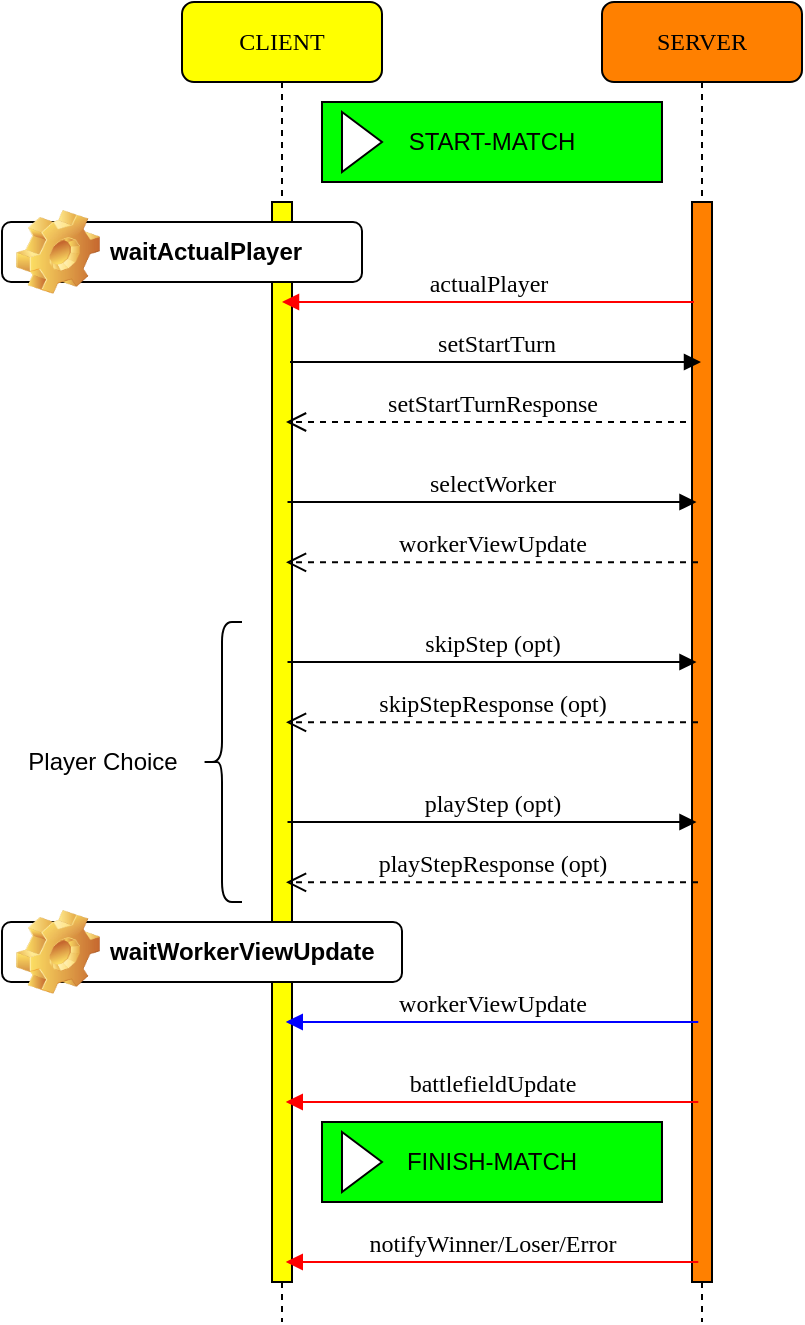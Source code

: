 <mxfile version="13.1.0" type="device"><diagram name="Page-1" id="13e1069c-82ec-6db2-03f1-153e76fe0fe0"><mxGraphModel dx="641" dy="461" grid="1" gridSize="10" guides="1" tooltips="1" connect="1" arrows="1" fold="1" page="1" pageScale="1" pageWidth="1100" pageHeight="850" background="#ffffff" math="0" shadow="0"><root><mxCell id="0"/><mxCell id="1" parent="0"/><mxCell id="7baba1c4bc27f4b0-8" value="CLIENT" style="shape=umlLifeline;perimeter=lifelinePerimeter;whiteSpace=wrap;html=1;container=1;collapsible=0;recursiveResize=0;outlineConnect=0;rounded=1;shadow=0;comic=0;labelBackgroundColor=none;strokeWidth=1;fontFamily=Verdana;fontSize=12;align=center;fillColor=#FFFF00;" parent="1" vertex="1"><mxGeometry x="100" y="10" width="100" height="660" as="geometry"/></mxCell><mxCell id="7baba1c4bc27f4b0-9" value="" style="html=1;points=[];perimeter=orthogonalPerimeter;rounded=0;shadow=0;comic=0;labelBackgroundColor=none;strokeWidth=1;fontFamily=Verdana;fontSize=12;align=center;fillColor=#FFFF00;" parent="7baba1c4bc27f4b0-8" vertex="1"><mxGeometry x="45" y="100" width="10" height="540" as="geometry"/></mxCell><mxCell id="7baba1c4bc27f4b0-21" value="setStartTurnResponse" style="html=1;verticalAlign=bottom;endArrow=open;dashed=1;endSize=8;labelBackgroundColor=none;fontFamily=Verdana;fontSize=12;edgeStyle=elbowEdgeStyle;elbow=vertical;" parent="1" edge="1"><mxGeometry relative="1" as="geometry"><mxPoint x="152" y="220" as="targetPoint"/><Array as="points"><mxPoint x="293" y="220"/><mxPoint x="323" y="220"/></Array><mxPoint x="358" y="220" as="sourcePoint"/></mxGeometry></mxCell><mxCell id="ruKqxwvwe30qvFogUtZN-2" value="SERVER" style="shape=umlLifeline;perimeter=lifelinePerimeter;whiteSpace=wrap;html=1;container=1;collapsible=0;recursiveResize=0;outlineConnect=0;rounded=1;shadow=0;comic=0;labelBackgroundColor=none;strokeWidth=1;fontFamily=Verdana;fontSize=12;align=center;fillColor=#FF8000;" parent="1" vertex="1"><mxGeometry x="310" y="10" width="100" height="660" as="geometry"/></mxCell><mxCell id="ruKqxwvwe30qvFogUtZN-3" value="" style="html=1;points=[];perimeter=orthogonalPerimeter;rounded=0;shadow=0;comic=0;labelBackgroundColor=none;strokeWidth=1;fontFamily=Verdana;fontSize=12;align=center;fillColor=#FF8000;" parent="ruKqxwvwe30qvFogUtZN-2" vertex="1"><mxGeometry x="45" y="100" width="10" height="540" as="geometry"/></mxCell><mxCell id="7baba1c4bc27f4b0-11" value="setStartTurn" style="html=1;verticalAlign=bottom;endArrow=block;labelBackgroundColor=none;fontFamily=Verdana;fontSize=12;edgeStyle=elbowEdgeStyle;elbow=vertical;" parent="1" target="ruKqxwvwe30qvFogUtZN-2" edge="1"><mxGeometry relative="1" as="geometry"><mxPoint x="154" y="190" as="sourcePoint"/><mxPoint x="285" y="110" as="targetPoint"/><Array as="points"><mxPoint x="320" y="190"/><mxPoint x="280" y="200"/><mxPoint x="310" y="190"/><mxPoint x="270" y="130"/></Array></mxGeometry></mxCell><mxCell id="ruKqxwvwe30qvFogUtZN-4" value="actualPlayer" style="html=1;verticalAlign=bottom;endArrow=block;labelBackgroundColor=none;fontFamily=Verdana;fontSize=12;edgeStyle=elbowEdgeStyle;elbow=vertical;strokeColor=#FF0000;" parent="1" target="7baba1c4bc27f4b0-8" edge="1"><mxGeometry relative="1" as="geometry"><mxPoint x="356" y="160" as="sourcePoint"/><mxPoint x="359.5" y="210" as="targetPoint"/><Array as="points"><mxPoint x="356" y="160"/><mxPoint x="190" y="260"/><mxPoint x="270" y="210"/></Array></mxGeometry></mxCell><mxCell id="ruKqxwvwe30qvFogUtZN-6" value="selectWorker" style="html=1;verticalAlign=bottom;endArrow=block;labelBackgroundColor=none;fontFamily=Verdana;fontSize=12;edgeStyle=elbowEdgeStyle;elbow=vertical;" parent="1" edge="1"><mxGeometry relative="1" as="geometry"><mxPoint x="152.75" y="260" as="sourcePoint"/><mxPoint x="357.25" y="260" as="targetPoint"/><Array as="points"><mxPoint x="267.75" y="260"/></Array></mxGeometry></mxCell><mxCell id="ruKqxwvwe30qvFogUtZN-7" value="workerViewUpdate" style="html=1;verticalAlign=bottom;endArrow=open;dashed=1;endSize=8;labelBackgroundColor=none;fontFamily=Verdana;fontSize=12;edgeStyle=elbowEdgeStyle;elbow=vertical;entryX=0.9;entryY=0.136;entryDx=0;entryDy=0;entryPerimeter=0;" parent="1" edge="1"><mxGeometry relative="1" as="geometry"><mxPoint x="152" y="290" as="targetPoint"/><Array as="points"><mxPoint x="293" y="290.16"/><mxPoint x="323" y="290.16"/></Array><mxPoint x="358" y="290.16" as="sourcePoint"/></mxGeometry></mxCell><mxCell id="ruKqxwvwe30qvFogUtZN-12" value="skipStep (opt)" style="html=1;verticalAlign=bottom;endArrow=block;labelBackgroundColor=none;fontFamily=Verdana;fontSize=12;edgeStyle=elbowEdgeStyle;elbow=vertical;" parent="1" edge="1"><mxGeometry relative="1" as="geometry"><mxPoint x="152.75" y="340" as="sourcePoint"/><mxPoint x="357.25" y="340" as="targetPoint"/><Array as="points"><mxPoint x="267.75" y="340"/></Array></mxGeometry></mxCell><mxCell id="ruKqxwvwe30qvFogUtZN-13" value="skipStepResponse (opt)" style="html=1;verticalAlign=bottom;endArrow=open;dashed=1;endSize=8;labelBackgroundColor=none;fontFamily=Verdana;fontSize=12;edgeStyle=elbowEdgeStyle;elbow=vertical;entryX=0.9;entryY=0.136;entryDx=0;entryDy=0;entryPerimeter=0;" parent="1" edge="1"><mxGeometry relative="1" as="geometry"><mxPoint x="152" y="370" as="targetPoint"/><Array as="points"><mxPoint x="293" y="370.16"/><mxPoint x="323" y="370.16"/></Array><mxPoint x="358" y="370.16" as="sourcePoint"/></mxGeometry></mxCell><mxCell id="ruKqxwvwe30qvFogUtZN-17" value="playStep (opt)" style="html=1;verticalAlign=bottom;endArrow=block;labelBackgroundColor=none;fontFamily=Verdana;fontSize=12;edgeStyle=elbowEdgeStyle;elbow=vertical;" parent="1" edge="1"><mxGeometry relative="1" as="geometry"><mxPoint x="152.75" y="420" as="sourcePoint"/><mxPoint x="357.25" y="420" as="targetPoint"/><Array as="points"><mxPoint x="267.75" y="420"/></Array></mxGeometry></mxCell><mxCell id="ruKqxwvwe30qvFogUtZN-18" value="playStepResponse (opt)" style="html=1;verticalAlign=bottom;endArrow=open;dashed=1;endSize=8;labelBackgroundColor=none;fontFamily=Verdana;fontSize=12;edgeStyle=elbowEdgeStyle;elbow=vertical;entryX=0.9;entryY=0.136;entryDx=0;entryDy=0;entryPerimeter=0;" parent="1" edge="1"><mxGeometry relative="1" as="geometry"><mxPoint x="152" y="450" as="targetPoint"/><Array as="points"><mxPoint x="293" y="450.16"/><mxPoint x="323" y="450.16"/></Array><mxPoint x="358" y="450.16" as="sourcePoint"/></mxGeometry></mxCell><mxCell id="ruKqxwvwe30qvFogUtZN-20" value="battlefieldUpdate" style="html=1;verticalAlign=bottom;endArrow=block;labelBackgroundColor=none;fontFamily=Verdana;fontSize=12;edgeStyle=elbowEdgeStyle;elbow=vertical;strokeColor=#FF0000;" parent="1" edge="1"><mxGeometry relative="1" as="geometry"><mxPoint x="358.13" y="560.06" as="sourcePoint"/><mxPoint x="151.88" y="560" as="targetPoint"/><Array as="points"><mxPoint x="272.38" y="560"/></Array></mxGeometry></mxCell><mxCell id="ruKqxwvwe30qvFogUtZN-21" value="waitActualPlayer" style="label;whiteSpace=wrap;html=1;image=img/clipart/Gear_128x128.png" parent="1" vertex="1"><mxGeometry x="10" y="120" width="180" height="30" as="geometry"/></mxCell><mxCell id="ruKqxwvwe30qvFogUtZN-24" value="START-MATCH" style="html=1;whiteSpace=wrap;container=1;recursiveResize=0;collapsible=0;fillColor=#00FF00;" parent="1" vertex="1"><mxGeometry x="170" y="60" width="170" height="40" as="geometry"/></mxCell><mxCell id="ruKqxwvwe30qvFogUtZN-25" value="" style="triangle;html=1;whiteSpace=wrap;" parent="ruKqxwvwe30qvFogUtZN-24" vertex="1"><mxGeometry x="10" y="5" width="20" height="30" as="geometry"/></mxCell><mxCell id="ruKqxwvwe30qvFogUtZN-31" value="FINISH-MATCH" style="html=1;whiteSpace=wrap;container=1;recursiveResize=0;collapsible=0;fillColor=#00FF00;" parent="1" vertex="1"><mxGeometry x="170" y="570" width="170" height="40" as="geometry"/></mxCell><mxCell id="ruKqxwvwe30qvFogUtZN-32" value="" style="triangle;html=1;whiteSpace=wrap;" parent="ruKqxwvwe30qvFogUtZN-31" vertex="1"><mxGeometry x="10" y="5" width="20" height="30" as="geometry"/></mxCell><mxCell id="ruKqxwvwe30qvFogUtZN-33" value="" style="shape=curlyBracket;whiteSpace=wrap;html=1;rounded=1;fillColor=#FF8000;" parent="1" vertex="1"><mxGeometry x="110" y="320" width="20" height="140" as="geometry"/></mxCell><mxCell id="ruKqxwvwe30qvFogUtZN-34" value="Player Choice" style="text;html=1;align=center;verticalAlign=middle;resizable=0;points=[];autosize=1;" parent="1" vertex="1"><mxGeometry x="15" y="380" width="90" height="20" as="geometry"/></mxCell><mxCell id="gv2tCy63-Tkr0rjCMwqA-1" value="waitWorkerViewUpdate" style="label;whiteSpace=wrap;html=1;image=img/clipart/Gear_128x128.png" vertex="1" parent="1"><mxGeometry x="10" y="470" width="200" height="30" as="geometry"/></mxCell><mxCell id="gv2tCy63-Tkr0rjCMwqA-2" value="workerViewUpdate" style="html=1;verticalAlign=bottom;endArrow=block;labelBackgroundColor=none;fontFamily=Verdana;fontSize=12;edgeStyle=elbowEdgeStyle;elbow=vertical;strokeColor=#0000FF;" edge="1" parent="1"><mxGeometry relative="1" as="geometry"><mxPoint x="358.13" y="520.06" as="sourcePoint"/><mxPoint x="151.88" y="520" as="targetPoint"/><Array as="points"><mxPoint x="272.38" y="520"/></Array></mxGeometry></mxCell><mxCell id="gv2tCy63-Tkr0rjCMwqA-3" value="notifyWinner/Loser/Error" style="html=1;verticalAlign=bottom;endArrow=block;labelBackgroundColor=none;fontFamily=Verdana;fontSize=12;edgeStyle=elbowEdgeStyle;elbow=vertical;strokeColor=#FF0000;" edge="1" parent="1"><mxGeometry relative="1" as="geometry"><mxPoint x="358.13" y="640.06" as="sourcePoint"/><mxPoint x="151.88" y="640" as="targetPoint"/><Array as="points"><mxPoint x="272.38" y="640"/></Array></mxGeometry></mxCell></root></mxGraphModel></diagram></mxfile>